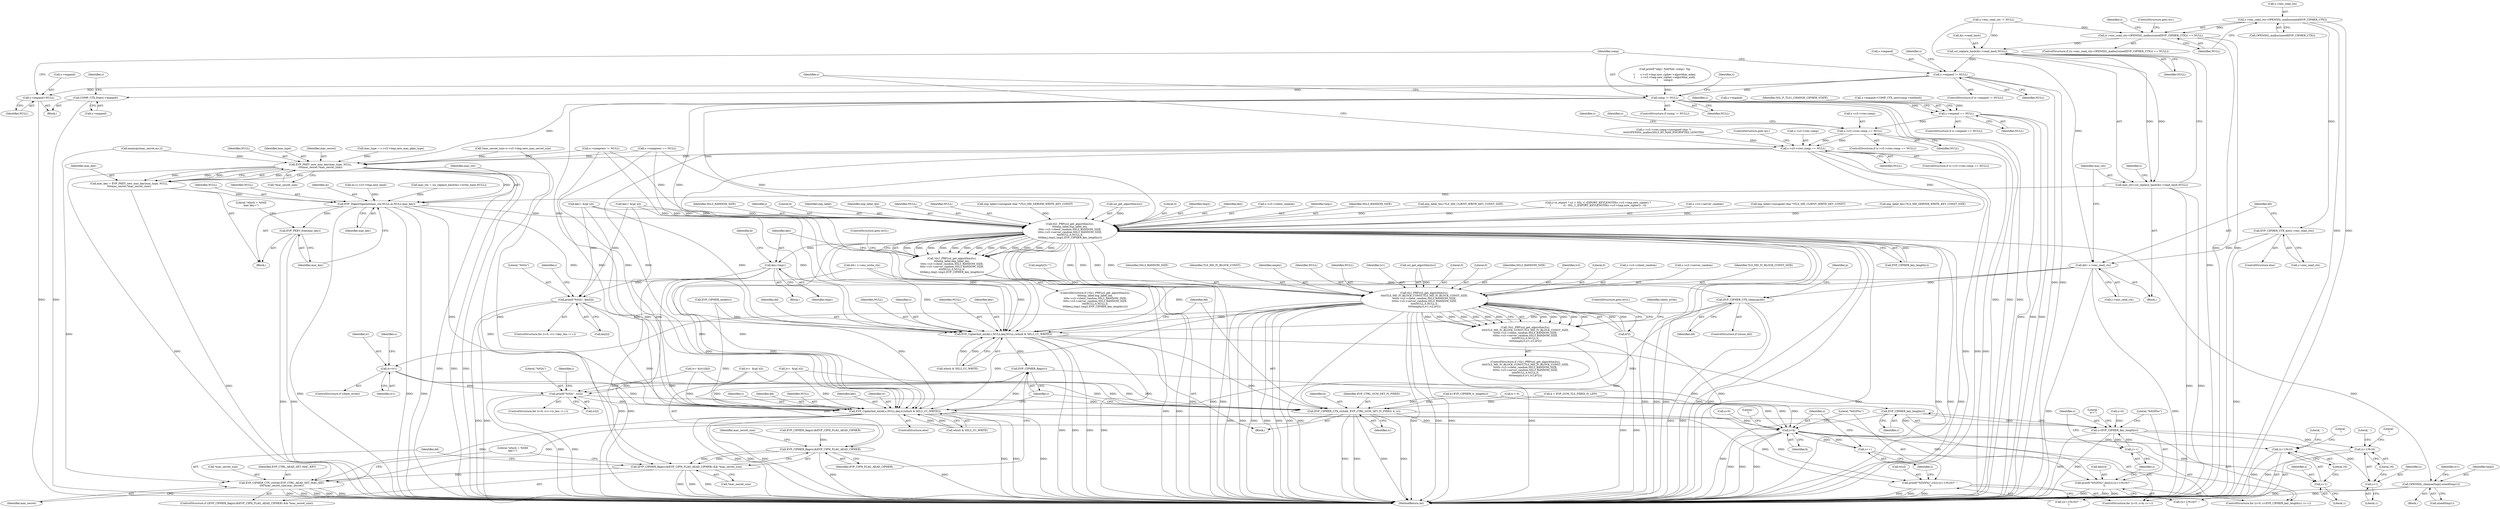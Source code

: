 digraph "0_openssl_34628967f1e65dc8f34e000f0f5518e21afbfc7b_0@API" {
"1000312" [label="(Call,s->enc_read_ctx=OPENSSL_malloc(sizeof(EVP_CIPHER_CTX)))"];
"1000311" [label="(Call,(s->enc_read_ctx=OPENSSL_malloc(sizeof(EVP_CIPHER_CTX))) == NULL)"];
"1000333" [label="(Call,ssl_replace_hash(&s->read_hash,NULL))"];
"1000331" [label="(Call,mac_ctx=ssl_replace_hash(&s->read_hash,NULL))"];
"1000773" [label="(Call,EVP_DigestSignInit(mac_ctx,NULL,m,NULL,mac_key))"];
"1000779" [label="(Call,EVP_PKEY_free(mac_key))"];
"1000813" [label="(Call,tls1_PRF(ssl_get_algorithm2(s),\n\t\t\t\texp_label,exp_label_len,\n\t\t\t\ts->s3->client_random,SSL3_RANDOM_SIZE,\n\t\t\t\ts->s3->server_random,SSL3_RANDOM_SIZE,\n\t\t\t\tNULL,0,NULL,0,\n\t\t\t\tkey,j,tmp1,tmp2,EVP_CIPHER_key_length(c)))"];
"1000812" [label="(Call,!tls1_PRF(ssl_get_algorithm2(s),\n\t\t\t\texp_label,exp_label_len,\n\t\t\t\ts->s3->client_random,SSL3_RANDOM_SIZE,\n\t\t\t\ts->s3->server_random,SSL3_RANDOM_SIZE,\n\t\t\t\tNULL,0,NULL,0,\n\t\t\t\tkey,j,tmp1,tmp2,EVP_CIPHER_key_length(c)))"];
"1000841" [label="(Call,key=tmp1)"];
"1000916" [label="(Call,printf(\"%02x\", key[i]))"];
"1000949" [label="(Call,EVP_CipherInit_ex(dd,c,NULL,key,NULL,(which & SSL3_CC_WRITE)))"];
"1000958" [label="(Call,EVP_CIPHER_CTX_ctrl(dd, EVP_CTRL_GCM_SET_IV_FIXED, k, iv))"];
"1000981" [label="(Call,EVP_CIPHER_CTX_ctrl(dd,EVP_CTRL_AEAD_SET_MAC_KEY,\n\t\t\t\t*mac_secret_size,mac_secret))"];
"1001023" [label="(Call,z<k)"];
"1001026" [label="(Call,z++)"];
"1001034" [label="(Call,(z+1)%16)"];
"1001035" [label="(Call,z+1)"];
"1001028" [label="(Call,printf(\"%02X%c\",iv[z],((z+1)%16)?' ':'\n'))"];
"1000976" [label="(Call,EVP_CIPHER_flags(c))"];
"1000975" [label="(Call,EVP_CIPHER_flags(c)&EVP_CIPH_FLAG_AEAD_CIPHER)"];
"1000974" [label="(Call,(EVP_CIPHER_flags(c)&EVP_CIPH_FLAG_AEAD_CIPHER) && *mac_secret_size)"];
"1000998" [label="(Call,EVP_CIPHER_key_length(c))"];
"1000996" [label="(Call,z<EVP_CIPHER_key_length(c))"];
"1001000" [label="(Call,z++)"];
"1001008" [label="(Call,(z+1)%16)"];
"1001009" [label="(Call,z+1)"];
"1001002" [label="(Call,printf(\"%02X%c\",key[z],((z+1)%16)?' ':'\n'))"];
"1000964" [label="(Call,EVP_CipherInit_ex(dd,c,NULL,key,iv,(which & SSL3_CC_WRITE)))"];
"1000851" [label="(Call,tls1_PRF(ssl_get_algorithm2(s),\n\t\t\t\t\tTLS_MD_IV_BLOCK_CONST,TLS_MD_IV_BLOCK_CONST_SIZE,\n\t\t\t\t\ts->s3->client_random,SSL3_RANDOM_SIZE,\n\t\t\t\t\ts->s3->server_random,SSL3_RANDOM_SIZE,\n\t\t\t\t\tNULL,0,NULL,0,\n\t\t\t\t\tempty,0,iv1,iv2,k*2))"];
"1000850" [label="(Call,!tls1_PRF(ssl_get_algorithm2(s),\n\t\t\t\t\tTLS_MD_IV_BLOCK_CONST,TLS_MD_IV_BLOCK_CONST_SIZE,\n\t\t\t\t\ts->s3->client_random,SSL3_RANDOM_SIZE,\n\t\t\t\t\ts->s3->server_random,SSL3_RANDOM_SIZE,\n\t\t\t\t\tNULL,0,NULL,0,\n\t\t\t\t\tempty,0,iv1,iv2,k*2))"];
"1000882" [label="(Call,iv=iv1)"];
"1000936" [label="(Call,printf(\"%02x\", iv[i]))"];
"1001047" [label="(Call,OPENSSL_cleanse(tmp2,sizeof(tmp1)))"];
"1000340" [label="(Call,s->expand != NULL)"];
"1000346" [label="(Call,COMP_CTX_free(s->expand))"];
"1000350" [label="(Call,s->expand=NULL)"];
"1000356" [label="(Call,comp != NULL)"];
"1000369" [label="(Call,s->expand == NULL)"];
"1000380" [label="(Call,s->s3->rrec.comp == NULL)"];
"1000402" [label="(Call,s->s3->rrec.comp == NULL)"];
"1000767" [label="(Call,EVP_PKEY_new_mac_key(mac_type, NULL,\n\t\t\t\tmac_secret,*mac_secret_size))"];
"1000765" [label="(Call,mac_key = EVP_PKEY_new_mac_key(mac_type, NULL,\n\t\t\t\tmac_secret,*mac_secret_size))"];
"1000322" [label="(Call,EVP_CIPHER_CTX_init(s->enc_read_ctx))"];
"1000326" [label="(Call,dd= s->enc_read_ctx)"];
"1000574" [label="(Call,EVP_CIPHER_CTX_cleanup(dd))"];
"1001008" [label="(Call,(z+1)%16)"];
"1001020" [label="(Call,z=0)"];
"1000830" [label="(Identifier,NULL)"];
"1000841" [label="(Call,key=tmp1)"];
"1000810" [label="(Block,)"];
"1000868" [label="(Identifier,NULL)"];
"1000764" [label="(Block,)"];
"1001049" [label="(Call,sizeof(tmp1))"];
"1000498" [label="(Call,dd= s->enc_write_ctx)"];
"1000948" [label="(Block,)"];
"1000952" [label="(Identifier,NULL)"];
"1000874" [label="(Identifier,iv1)"];
"1000895" [label="(Identifier,s)"];
"1000355" [label="(ControlStructure,if (comp != NULL))"];
"1000845" [label="(Call,k > 0)"];
"1000769" [label="(Identifier,NULL)"];
"1000321" [label="(ControlStructure,else)"];
"1000332" [label="(Identifier,mac_ctx)"];
"1000347" [label="(Call,s->expand)"];
"1000322" [label="(Call,EVP_CIPHER_CTX_init(s->enc_read_ctx))"];
"1001034" [label="(Call,(z+1)%16)"];
"1001033" [label="(Call,((z+1)%16)?' ':'\n')"];
"1000728" [label="(Call,exp_label=(unsigned char *)TLS_MD_SERVER_WRITE_KEY_CONST)"];
"1000659" [label="(Call,key= &(p[ n]))"];
"1000851" [label="(Call,tls1_PRF(ssl_get_algorithm2(s),\n\t\t\t\t\tTLS_MD_IV_BLOCK_CONST,TLS_MD_IV_BLOCK_CONST_SIZE,\n\t\t\t\t\ts->s3->client_random,SSL3_RANDOM_SIZE,\n\t\t\t\t\ts->s3->server_random,SSL3_RANDOM_SIZE,\n\t\t\t\t\tNULL,0,NULL,0,\n\t\t\t\t\tempty,0,iv1,iv2,k*2))"];
"1001013" [label="(Literal,' ')"];
"1001004" [label="(Call,key[z])"];
"1001037" [label="(Literal,1)"];
"1001040" [label="(Literal,'\n')"];
"1000344" [label="(Identifier,NULL)"];
"1000348" [label="(Identifier,s)"];
"1000833" [label="(Literal,0)"];
"1000980" [label="(Identifier,mac_secret_size)"];
"1000331" [label="(Call,mac_ctx=ssl_replace_hash(&s->read_hash,NULL))"];
"1000966" [label="(Identifier,c)"];
"1000964" [label="(Call,EVP_CipherInit_ex(dd,c,NULL,key,iv,(which & SSL3_CC_WRITE)))"];
"1000963" [label="(ControlStructure,else)"];
"1000814" [label="(Call,ssl_get_algorithm2(s))"];
"1000767" [label="(Call,EVP_PKEY_new_mac_key(mac_type, NULL,\n\t\t\t\tmac_secret,*mac_secret_size))"];
"1000873" [label="(Literal,0)"];
"1000849" [label="(ControlStructure,if (!tls1_PRF(ssl_get_algorithm2(s),\n\t\t\t\t\tTLS_MD_IV_BLOCK_CONST,TLS_MD_IV_BLOCK_CONST_SIZE,\n\t\t\t\t\ts->s3->client_random,SSL3_RANDOM_SIZE,\n\t\t\t\t\ts->s3->server_random,SSL3_RANDOM_SIZE,\n\t\t\t\t\tNULL,0,NULL,0,\n\t\t\t\t\tempty,0,iv1,iv2,k*2)))"];
"1000905" [label="(ControlStructure,for (i=0; i<c->key_len; i++))"];
"1001000" [label="(Call,z++)"];
"1000869" [label="(Literal,0)"];
"1000951" [label="(Identifier,c)"];
"1000771" [label="(Call,*mac_secret_size)"];
"1000958" [label="(Call,EVP_CIPHER_CTX_ctrl(dd, EVP_CTRL_GCM_SET_IV_FIXED, k, iv))"];
"1000768" [label="(Identifier,mac_type)"];
"1000867" [label="(Identifier,SSL3_RANDOM_SIZE)"];
"1000886" [label="(Call,iv= &(iv1[k]))"];
"1000410" [label="(Identifier,NULL)"];
"1000370" [label="(Call,s->expand)"];
"1000973" [label="(ControlStructure,if ((EVP_CIPHER_flags(c)&EVP_CIPH_FLAG_AEAD_CIPHER) && *mac_secret_size))"];
"1000777" [label="(Identifier,NULL)"];
"1000875" [label="(Identifier,iv2)"];
"1000883" [label="(Identifier,iv)"];
"1000760" [label="(Call,EVP_CIPHER_flags(c)&EVP_CIPH_FLAG_AEAD_CIPHER)"];
"1000356" [label="(Call,comp != NULL)"];
"1000333" [label="(Call,ssl_replace_hash(&s->read_hash,NULL))"];
"1000319" [label="(Identifier,NULL)"];
"1000936" [label="(Call,printf(\"%02x\", iv[i]))"];
"1000316" [label="(Call,OPENSSL_malloc(sizeof(EVP_CIPHER_CTX)))"];
"1000311" [label="(Call,(s->enc_read_ctx=OPENSSL_malloc(sizeof(EVP_CIPHER_CTX))) == NULL)"];
"1000381" [label="(Call,s->s3->rrec.comp)"];
"1000882" [label="(Call,iv=iv1)"];
"1000997" [label="(Identifier,z)"];
"1000837" [label="(Identifier,tmp2)"];
"1000328" [label="(Call,s->enc_read_ctx)"];
"1000915" [label="(Identifier,i)"];
"1000323" [label="(Call,s->enc_read_ctx)"];
"1001023" [label="(Call,z<k)"];
"1000310" [label="(ControlStructure,if ((s->enc_read_ctx=OPENSSL_malloc(sizeof(EVP_CIPHER_CTX))) == NULL))"];
"1000871" [label="(Literal,0)"];
"1000195" [label="(Call,printf(\"\talg= %ld/%ld, comp= %p\n\",\n\t       s->s3->tmp.new_cipher->algorithm_mkey,\n\t       s->s3->tmp.new_cipher->algorithm_auth,\n\t       comp))"];
"1000773" [label="(Call,EVP_DigestSignInit(mac_ctx,NULL,m,NULL,mac_key))"];
"1000403" [label="(Call,s->s3->rrec.comp)"];
"1001011" [label="(Literal,1)"];
"1000393" [label="(Identifier,s)"];
"1000834" [label="(Identifier,key)"];
"1001026" [label="(Call,z++)"];
"1001019" [label="(ControlStructure,for (z=0; z<k; z++))"];
"1000846" [label="(Identifier,k)"];
"1000635" [label="(Call,k=EVP_CIPHER_iv_length(c))"];
"1000959" [label="(Identifier,dd)"];
"1000962" [label="(Identifier,iv)"];
"1000925" [label="(ControlStructure,for (i=0; i<c->iv_len; i++))"];
"1000992" [label="(ControlStructure,for (z=0; z<EVP_CIPHER_key_length(c); z++))"];
"1001016" [label="(Literal,\"\niv=\")"];
"1000313" [label="(Call,s->enc_read_ctx)"];
"1001002" [label="(Call,printf(\"%02X%c\",key[z],((z+1)%16)?' ':'\n'))"];
"1000766" [label="(Identifier,mac_key)"];
"1000352" [label="(Identifier,s)"];
"1000918" [label="(Call,key[i])"];
"1000917" [label="(Literal,\"%02x\")"];
"1000986" [label="(Identifier,mac_secret)"];
"1000334" [label="(Call,&s->read_hash)"];
"1000358" [label="(Identifier,NULL)"];
"1000981" [label="(Call,EVP_CIPHER_CTX_ctrl(dd,EVP_CTRL_AEAD_SET_MAC_KEY,\n\t\t\t\t*mac_secret_size,mac_secret))"];
"1000982" [label="(Identifier,dd)"];
"1000818" [label="(Call,s->s3->client_random)"];
"1000406" [label="(Identifier,s)"];
"1000770" [label="(Identifier,mac_secret)"];
"1001048" [label="(Identifier,tmp2)"];
"1001001" [label="(Identifier,z)"];
"1000774" [label="(Identifier,mac_ctx)"];
"1000813" [label="(Call,tls1_PRF(ssl_get_algorithm2(s),\n\t\t\t\texp_label,exp_label_len,\n\t\t\t\ts->s3->client_random,SSL3_RANDOM_SIZE,\n\t\t\t\ts->s3->server_random,SSL3_RANDOM_SIZE,\n\t\t\t\tNULL,0,NULL,0,\n\t\t\t\tkey,j,tmp1,tmp2,EVP_CIPHER_key_length(c)))"];
"1000836" [label="(Identifier,tmp1)"];
"1000961" [label="(Identifier,k)"];
"1000829" [label="(Identifier,SSL3_RANDOM_SIZE)"];
"1001028" [label="(Call,printf(\"%02X%c\",iv[z],((z+1)%16)?' ':'\n'))"];
"1000998" [label="(Call,EVP_CIPHER_key_length(c))"];
"1001047" [label="(Call,OPENSSL_cleanse(tmp2,sizeof(tmp1)))"];
"1000970" [label="(Call,which & SSL3_CC_WRITE)"];
"1001014" [label="(Literal,'\n')"];
"1000708" [label="(Call,key= &(p[ n]))"];
"1000945" [label="(Call,EVP_CIPHER_mode(c))"];
"1000988" [label="(Literal,\"which = %04X\nkey=\")"];
"1001036" [label="(Identifier,z)"];
"1000779" [label="(Call,EVP_PKEY_free(mac_key))"];
"1000376" [label="(Identifier,SSL_F_TLS1_CHANGE_CIPHER_STATE)"];
"1000984" [label="(Call,*mac_secret_size)"];
"1000301" [label="(Call,s->enc_read_ctx != NULL)"];
"1000978" [label="(Identifier,EVP_CIPH_FLAG_AEAD_CIPHER)"];
"1000389" [label="(Call,s->s3->rrec.comp=(unsigned char *)\n\t\t\t\t\tOPENSSL_malloc(SSL3_RT_MAX_ENCRYPTED_LENGTH))"];
"1000345" [label="(Block,)"];
"1000879" [label="(ControlStructure,goto err2;)"];
"1000843" [label="(Identifier,tmp1)"];
"1001029" [label="(Literal,\"%02X%c\")"];
"1000782" [label="(Literal,\"which = %04X\nmac key=\")"];
"1001007" [label="(Call,((z+1)%16)?' ':'\n')"];
"1000686" [label="(Call,exp_label_len=TLS_MD_CLIENT_WRITE_KEY_CONST_SIZE)"];
"1000880" [label="(ControlStructure,if (client_write))"];
"1000954" [label="(Identifier,NULL)"];
"1000380" [label="(Call,s->s3->rrec.comp == NULL)"];
"1000601" [label="(Call,j=is_export ? (cl < SSL_C_EXPORT_KEYLENGTH(s->s3->tmp.new_cipher) ?\n\t               cl : SSL_C_EXPORT_KEYLENGTH(s->s3->tmp.new_cipher)) : cl)"];
"1000174" [label="(Call,mac_type = s->s3->tmp.new_mac_pkey_type)"];
"1000575" [label="(Identifier,dd)"];
"1001024" [label="(Identifier,z)"];
"1000881" [label="(Identifier,client_write)"];
"1000884" [label="(Identifier,iv1)"];
"1000587" [label="(Call,*mac_secret_size=s->s3->tmp.new_mac_secret_size)"];
"1000324" [label="(Identifier,s)"];
"1001003" [label="(Literal,\"%02X%c\")"];
"1000775" [label="(Identifier,NULL)"];
"1000842" [label="(Identifier,key)"];
"1001012" [label="(Literal,16)"];
"1000955" [label="(Call,which & SSL3_CC_WRITE)"];
"1000965" [label="(Identifier,dd)"];
"1000856" [label="(Call,s->s3->client_random)"];
"1000862" [label="(Call,s->s3->server_random)"];
"1000967" [label="(Identifier,NULL)"];
"1000776" [label="(Identifier,m)"];
"1000362" [label="(Identifier,s)"];
"1000512" [label="(Call,s->compress != NULL)"];
"1000824" [label="(Call,s->s3->server_random)"];
"1000379" [label="(ControlStructure,if (s->s3->rrec.comp == NULL))"];
"1001010" [label="(Identifier,z)"];
"1001052" [label="(Identifier,iv1)"];
"1000411" [label="(ControlStructure,goto err;)"];
"1001038" [label="(Literal,16)"];
"1000326" [label="(Call,dd= s->enc_read_ctx)"];
"1000975" [label="(Call,EVP_CIPHER_flags(c)&EVP_CIPH_FLAG_AEAD_CIPHER)"];
"1000719" [label="(Call,iv=  &(p[ n]))"];
"1000339" [label="(ControlStructure,if (s->expand != NULL))"];
"1000368" [label="(ControlStructure,if (s->expand == NULL))"];
"1000631" [label="(Call,k = EVP_GCM_TLS_FIXED_IV_LEN)"];
"1000778" [label="(Identifier,mac_key)"];
"1000968" [label="(Identifier,key)"];
"1000351" [label="(Call,s->expand)"];
"1000876" [label="(Call,k*2)"];
"1000360" [label="(Call,s->expand=COMP_CTX_new(comp->method))"];
"1000341" [label="(Call,s->expand)"];
"1000350" [label="(Call,s->expand=NULL)"];
"1000681" [label="(Call,exp_label=(unsigned char *)TLS_MD_CLIENT_WRITE_KEY_CONST)"];
"1000733" [label="(Call,exp_label_len=TLS_MD_SERVER_WRITE_KEY_CONST_SIZE)"];
"1000384" [label="(Identifier,s)"];
"1000993" [label="(Call,z=0)"];
"1001042" [label="(Literal,\"\n\")"];
"1000572" [label="(ControlStructure,if (reuse_dd))"];
"1000999" [label="(Identifier,c)"];
"1001068" [label="(MethodReturn,int)"];
"1000165" [label="(Call,m=s->s3->tmp.new_hash)"];
"1000976" [label="(Call,EVP_CIPHER_flags(c))"];
"1001035" [label="(Call,z+1)"];
"1000979" [label="(Call,*mac_secret_size)"];
"1000855" [label="(Identifier,TLS_MD_IV_BLOCK_CONST_SIZE)"];
"1000346" [label="(Call,COMP_CTX_free(s->expand))"];
"1000276" [label="(Block,)"];
"1000953" [label="(Identifier,key)"];
"1000357" [label="(Identifier,comp)"];
"1000823" [label="(Identifier,SSL3_RANDOM_SIZE)"];
"1001027" [label="(Identifier,z)"];
"1000850" [label="(Call,!tls1_PRF(ssl_get_algorithm2(s),\n\t\t\t\t\tTLS_MD_IV_BLOCK_CONST,TLS_MD_IV_BLOCK_CONST_SIZE,\n\t\t\t\t\ts->s3->client_random,SSL3_RANDOM_SIZE,\n\t\t\t\t\ts->s3->server_random,SSL3_RANDOM_SIZE,\n\t\t\t\t\tNULL,0,NULL,0,\n\t\t\t\t\tempty,0,iv1,iv2,k*2))"];
"1000401" [label="(ControlStructure,if (s->s3->rrec.comp == NULL))"];
"1000373" [label="(Identifier,NULL)"];
"1001039" [label="(Literal,' ')"];
"1000949" [label="(Call,EVP_CipherInit_ex(dd,c,NULL,key,NULL,(which & SSL3_CC_WRITE)))"];
"1000937" [label="(Literal,\"%02x\")"];
"1000835" [label="(Identifier,j)"];
"1000113" [label="(Call,empty[]=\"\")"];
"1000831" [label="(Literal,0)"];
"1001025" [label="(Identifier,k)"];
"1000852" [label="(Call,ssl_get_algorithm2(s))"];
"1000861" [label="(Identifier,SSL3_RANDOM_SIZE)"];
"1000415" [label="(Identifier,s)"];
"1000388" [label="(Identifier,NULL)"];
"1000854" [label="(Identifier,TLS_MD_IV_BLOCK_CONST)"];
"1000111" [label="(Block,)"];
"1000938" [label="(Call,iv[i])"];
"1000327" [label="(Identifier,dd)"];
"1000960" [label="(Identifier,EVP_CTRL_GCM_SET_IV_FIXED)"];
"1000996" [label="(Call,z<EVP_CIPHER_key_length(c))"];
"1000838" [label="(Call,EVP_CIPHER_key_length(c))"];
"1000527" [label="(Call,s->compress == NULL)"];
"1000754" [label="(Call,memcpy(mac_secret,ms,i))"];
"1000765" [label="(Call,mac_key = EVP_PKEY_new_mac_key(mac_type, NULL,\n\t\t\t\tmac_secret,*mac_secret_size))"];
"1000983" [label="(Identifier,EVP_CTRL_AEAD_SET_MAC_KEY)"];
"1001009" [label="(Call,z+1)"];
"1000969" [label="(Identifier,iv)"];
"1000354" [label="(Identifier,NULL)"];
"1000780" [label="(Identifier,mac_key)"];
"1000338" [label="(Identifier,NULL)"];
"1000811" [label="(ControlStructure,if (!tls1_PRF(ssl_get_algorithm2(s),\n\t\t\t\texp_label,exp_label_len,\n\t\t\t\ts->s3->client_random,SSL3_RANDOM_SIZE,\n\t\t\t\ts->s3->server_random,SSL3_RANDOM_SIZE,\n\t\t\t\tNULL,0,NULL,0,\n\t\t\t\tkey,j,tmp1,tmp2,EVP_CIPHER_key_length(c))))"];
"1000342" [label="(Identifier,s)"];
"1000916" [label="(Call,printf(\"%02x\", key[i]))"];
"1001030" [label="(Call,iv[z])"];
"1000369" [label="(Call,s->expand == NULL)"];
"1000816" [label="(Identifier,exp_label)"];
"1000503" [label="(Call,mac_ctx = ssl_replace_hash(&s->write_hash,NULL))"];
"1000977" [label="(Identifier,c)"];
"1000670" [label="(Call,iv=  &(p[ n]))"];
"1000817" [label="(Identifier,exp_label_len)"];
"1000840" [label="(ControlStructure,goto err2;)"];
"1000312" [label="(Call,s->enc_read_ctx=OPENSSL_malloc(sizeof(EVP_CIPHER_CTX)))"];
"1000340" [label="(Call,s->expand != NULL)"];
"1000402" [label="(Call,s->s3->rrec.comp == NULL)"];
"1000574" [label="(Call,EVP_CIPHER_CTX_cleanup(dd))"];
"1000872" [label="(Identifier,empty)"];
"1000950" [label="(Identifier,dd)"];
"1000935" [label="(Identifier,i)"];
"1000812" [label="(Call,!tls1_PRF(ssl_get_algorithm2(s),\n\t\t\t\texp_label,exp_label_len,\n\t\t\t\ts->s3->client_random,SSL3_RANDOM_SIZE,\n\t\t\t\ts->s3->server_random,SSL3_RANDOM_SIZE,\n\t\t\t\tNULL,0,NULL,0,\n\t\t\t\tkey,j,tmp1,tmp2,EVP_CIPHER_key_length(c)))"];
"1000320" [label="(ControlStructure,goto err;)"];
"1000870" [label="(Identifier,NULL)"];
"1000577" [label="(Identifier,p)"];
"1000974" [label="(Call,(EVP_CIPHER_flags(c)&EVP_CIPH_FLAG_AEAD_CIPHER) && *mac_secret_size)"];
"1000832" [label="(Identifier,NULL)"];
"1000312" -> "1000311"  [label="AST: "];
"1000312" -> "1000316"  [label="CFG: "];
"1000313" -> "1000312"  [label="AST: "];
"1000316" -> "1000312"  [label="AST: "];
"1000319" -> "1000312"  [label="CFG: "];
"1000312" -> "1001068"  [label="DDG: "];
"1000312" -> "1001068"  [label="DDG: "];
"1000312" -> "1000311"  [label="DDG: "];
"1000312" -> "1000322"  [label="DDG: "];
"1000311" -> "1000310"  [label="AST: "];
"1000311" -> "1000319"  [label="CFG: "];
"1000319" -> "1000311"  [label="AST: "];
"1000320" -> "1000311"  [label="CFG: "];
"1000324" -> "1000311"  [label="CFG: "];
"1000311" -> "1001068"  [label="DDG: "];
"1000311" -> "1001068"  [label="DDG: "];
"1000301" -> "1000311"  [label="DDG: "];
"1000311" -> "1000333"  [label="DDG: "];
"1000333" -> "1000331"  [label="AST: "];
"1000333" -> "1000338"  [label="CFG: "];
"1000334" -> "1000333"  [label="AST: "];
"1000338" -> "1000333"  [label="AST: "];
"1000331" -> "1000333"  [label="CFG: "];
"1000333" -> "1001068"  [label="DDG: "];
"1000333" -> "1000331"  [label="DDG: "];
"1000333" -> "1000331"  [label="DDG: "];
"1000301" -> "1000333"  [label="DDG: "];
"1000333" -> "1000340"  [label="DDG: "];
"1000331" -> "1000276"  [label="AST: "];
"1000332" -> "1000331"  [label="AST: "];
"1000342" -> "1000331"  [label="CFG: "];
"1000331" -> "1001068"  [label="DDG: "];
"1000331" -> "1001068"  [label="DDG: "];
"1000331" -> "1000773"  [label="DDG: "];
"1000773" -> "1000764"  [label="AST: "];
"1000773" -> "1000778"  [label="CFG: "];
"1000774" -> "1000773"  [label="AST: "];
"1000775" -> "1000773"  [label="AST: "];
"1000776" -> "1000773"  [label="AST: "];
"1000777" -> "1000773"  [label="AST: "];
"1000778" -> "1000773"  [label="AST: "];
"1000780" -> "1000773"  [label="CFG: "];
"1000773" -> "1001068"  [label="DDG: "];
"1000773" -> "1001068"  [label="DDG: "];
"1000773" -> "1001068"  [label="DDG: "];
"1000503" -> "1000773"  [label="DDG: "];
"1000767" -> "1000773"  [label="DDG: "];
"1000165" -> "1000773"  [label="DDG: "];
"1000765" -> "1000773"  [label="DDG: "];
"1000773" -> "1000779"  [label="DDG: "];
"1000773" -> "1000813"  [label="DDG: "];
"1000773" -> "1000949"  [label="DDG: "];
"1000773" -> "1000964"  [label="DDG: "];
"1000779" -> "1000764"  [label="AST: "];
"1000779" -> "1000780"  [label="CFG: "];
"1000780" -> "1000779"  [label="AST: "];
"1000782" -> "1000779"  [label="CFG: "];
"1000779" -> "1001068"  [label="DDG: "];
"1000779" -> "1001068"  [label="DDG: "];
"1000813" -> "1000812"  [label="AST: "];
"1000813" -> "1000838"  [label="CFG: "];
"1000814" -> "1000813"  [label="AST: "];
"1000816" -> "1000813"  [label="AST: "];
"1000817" -> "1000813"  [label="AST: "];
"1000818" -> "1000813"  [label="AST: "];
"1000823" -> "1000813"  [label="AST: "];
"1000824" -> "1000813"  [label="AST: "];
"1000829" -> "1000813"  [label="AST: "];
"1000830" -> "1000813"  [label="AST: "];
"1000831" -> "1000813"  [label="AST: "];
"1000832" -> "1000813"  [label="AST: "];
"1000833" -> "1000813"  [label="AST: "];
"1000834" -> "1000813"  [label="AST: "];
"1000835" -> "1000813"  [label="AST: "];
"1000836" -> "1000813"  [label="AST: "];
"1000837" -> "1000813"  [label="AST: "];
"1000838" -> "1000813"  [label="AST: "];
"1000812" -> "1000813"  [label="CFG: "];
"1000813" -> "1001068"  [label="DDG: "];
"1000813" -> "1001068"  [label="DDG: "];
"1000813" -> "1001068"  [label="DDG: "];
"1000813" -> "1001068"  [label="DDG: "];
"1000813" -> "1001068"  [label="DDG: "];
"1000813" -> "1001068"  [label="DDG: "];
"1000813" -> "1001068"  [label="DDG: "];
"1000813" -> "1001068"  [label="DDG: "];
"1000813" -> "1001068"  [label="DDG: "];
"1000813" -> "1001068"  [label="DDG: "];
"1000813" -> "1001068"  [label="DDG: "];
"1000813" -> "1001068"  [label="DDG: "];
"1000813" -> "1000812"  [label="DDG: "];
"1000813" -> "1000812"  [label="DDG: "];
"1000813" -> "1000812"  [label="DDG: "];
"1000813" -> "1000812"  [label="DDG: "];
"1000813" -> "1000812"  [label="DDG: "];
"1000813" -> "1000812"  [label="DDG: "];
"1000813" -> "1000812"  [label="DDG: "];
"1000813" -> "1000812"  [label="DDG: "];
"1000813" -> "1000812"  [label="DDG: "];
"1000813" -> "1000812"  [label="DDG: "];
"1000813" -> "1000812"  [label="DDG: "];
"1000813" -> "1000812"  [label="DDG: "];
"1000813" -> "1000812"  [label="DDG: "];
"1000814" -> "1000813"  [label="DDG: "];
"1000681" -> "1000813"  [label="DDG: "];
"1000728" -> "1000813"  [label="DDG: "];
"1000733" -> "1000813"  [label="DDG: "];
"1000686" -> "1000813"  [label="DDG: "];
"1000527" -> "1000813"  [label="DDG: "];
"1000512" -> "1000813"  [label="DDG: "];
"1000356" -> "1000813"  [label="DDG: "];
"1000402" -> "1000813"  [label="DDG: "];
"1000708" -> "1000813"  [label="DDG: "];
"1000659" -> "1000813"  [label="DDG: "];
"1000601" -> "1000813"  [label="DDG: "];
"1000838" -> "1000813"  [label="DDG: "];
"1000813" -> "1000841"  [label="DDG: "];
"1000813" -> "1000851"  [label="DDG: "];
"1000813" -> "1000851"  [label="DDG: "];
"1000813" -> "1000851"  [label="DDG: "];
"1000813" -> "1000851"  [label="DDG: "];
"1000813" -> "1000949"  [label="DDG: "];
"1000813" -> "1000964"  [label="DDG: "];
"1000813" -> "1001047"  [label="DDG: "];
"1000812" -> "1000811"  [label="AST: "];
"1000840" -> "1000812"  [label="CFG: "];
"1000842" -> "1000812"  [label="CFG: "];
"1000812" -> "1001068"  [label="DDG: "];
"1000812" -> "1001068"  [label="DDG: "];
"1000841" -> "1000810"  [label="AST: "];
"1000841" -> "1000843"  [label="CFG: "];
"1000842" -> "1000841"  [label="AST: "];
"1000843" -> "1000841"  [label="AST: "];
"1000846" -> "1000841"  [label="CFG: "];
"1000841" -> "1001068"  [label="DDG: "];
"1000841" -> "1001068"  [label="DDG: "];
"1000841" -> "1000916"  [label="DDG: "];
"1000841" -> "1000949"  [label="DDG: "];
"1000841" -> "1000964"  [label="DDG: "];
"1000916" -> "1000905"  [label="AST: "];
"1000916" -> "1000918"  [label="CFG: "];
"1000917" -> "1000916"  [label="AST: "];
"1000918" -> "1000916"  [label="AST: "];
"1000915" -> "1000916"  [label="CFG: "];
"1000916" -> "1001068"  [label="DDG: "];
"1000916" -> "1001068"  [label="DDG: "];
"1000708" -> "1000916"  [label="DDG: "];
"1000659" -> "1000916"  [label="DDG: "];
"1000916" -> "1000949"  [label="DDG: "];
"1000916" -> "1000964"  [label="DDG: "];
"1000949" -> "1000948"  [label="AST: "];
"1000949" -> "1000955"  [label="CFG: "];
"1000950" -> "1000949"  [label="AST: "];
"1000951" -> "1000949"  [label="AST: "];
"1000952" -> "1000949"  [label="AST: "];
"1000953" -> "1000949"  [label="AST: "];
"1000954" -> "1000949"  [label="AST: "];
"1000955" -> "1000949"  [label="AST: "];
"1000959" -> "1000949"  [label="CFG: "];
"1000949" -> "1001068"  [label="DDG: "];
"1000949" -> "1001068"  [label="DDG: "];
"1000949" -> "1001068"  [label="DDG: "];
"1000949" -> "1001068"  [label="DDG: "];
"1000574" -> "1000949"  [label="DDG: "];
"1000498" -> "1000949"  [label="DDG: "];
"1000326" -> "1000949"  [label="DDG: "];
"1000945" -> "1000949"  [label="DDG: "];
"1000851" -> "1000949"  [label="DDG: "];
"1000527" -> "1000949"  [label="DDG: "];
"1000512" -> "1000949"  [label="DDG: "];
"1000402" -> "1000949"  [label="DDG: "];
"1000356" -> "1000949"  [label="DDG: "];
"1000708" -> "1000949"  [label="DDG: "];
"1000659" -> "1000949"  [label="DDG: "];
"1000955" -> "1000949"  [label="DDG: "];
"1000955" -> "1000949"  [label="DDG: "];
"1000949" -> "1000958"  [label="DDG: "];
"1000949" -> "1000976"  [label="DDG: "];
"1000949" -> "1001002"  [label="DDG: "];
"1000958" -> "1000948"  [label="AST: "];
"1000958" -> "1000962"  [label="CFG: "];
"1000959" -> "1000958"  [label="AST: "];
"1000960" -> "1000958"  [label="AST: "];
"1000961" -> "1000958"  [label="AST: "];
"1000962" -> "1000958"  [label="AST: "];
"1000977" -> "1000958"  [label="CFG: "];
"1000958" -> "1001068"  [label="DDG: "];
"1000958" -> "1001068"  [label="DDG: "];
"1000958" -> "1001068"  [label="DDG: "];
"1000958" -> "1001068"  [label="DDG: "];
"1000845" -> "1000958"  [label="DDG: "];
"1000876" -> "1000958"  [label="DDG: "];
"1000631" -> "1000958"  [label="DDG: "];
"1000635" -> "1000958"  [label="DDG: "];
"1000882" -> "1000958"  [label="DDG: "];
"1000936" -> "1000958"  [label="DDG: "];
"1000886" -> "1000958"  [label="DDG: "];
"1000670" -> "1000958"  [label="DDG: "];
"1000719" -> "1000958"  [label="DDG: "];
"1000958" -> "1000981"  [label="DDG: "];
"1000958" -> "1001023"  [label="DDG: "];
"1000958" -> "1001028"  [label="DDG: "];
"1000981" -> "1000973"  [label="AST: "];
"1000981" -> "1000986"  [label="CFG: "];
"1000982" -> "1000981"  [label="AST: "];
"1000983" -> "1000981"  [label="AST: "];
"1000984" -> "1000981"  [label="AST: "];
"1000986" -> "1000981"  [label="AST: "];
"1000988" -> "1000981"  [label="CFG: "];
"1000981" -> "1001068"  [label="DDG: "];
"1000981" -> "1001068"  [label="DDG: "];
"1000981" -> "1001068"  [label="DDG: "];
"1000981" -> "1001068"  [label="DDG: "];
"1000981" -> "1001068"  [label="DDG: "];
"1000964" -> "1000981"  [label="DDG: "];
"1000974" -> "1000981"  [label="DDG: "];
"1000754" -> "1000981"  [label="DDG: "];
"1000767" -> "1000981"  [label="DDG: "];
"1001023" -> "1001019"  [label="AST: "];
"1001023" -> "1001025"  [label="CFG: "];
"1001024" -> "1001023"  [label="AST: "];
"1001025" -> "1001023"  [label="AST: "];
"1001029" -> "1001023"  [label="CFG: "];
"1001042" -> "1001023"  [label="CFG: "];
"1001023" -> "1001068"  [label="DDG: "];
"1001023" -> "1001068"  [label="DDG: "];
"1001023" -> "1001068"  [label="DDG: "];
"1001026" -> "1001023"  [label="DDG: "];
"1001020" -> "1001023"  [label="DDG: "];
"1000845" -> "1001023"  [label="DDG: "];
"1000876" -> "1001023"  [label="DDG: "];
"1000631" -> "1001023"  [label="DDG: "];
"1000635" -> "1001023"  [label="DDG: "];
"1001023" -> "1001026"  [label="DDG: "];
"1001023" -> "1001034"  [label="DDG: "];
"1001023" -> "1001035"  [label="DDG: "];
"1001026" -> "1001019"  [label="AST: "];
"1001026" -> "1001027"  [label="CFG: "];
"1001027" -> "1001026"  [label="AST: "];
"1001024" -> "1001026"  [label="CFG: "];
"1001034" -> "1001033"  [label="AST: "];
"1001034" -> "1001038"  [label="CFG: "];
"1001035" -> "1001034"  [label="AST: "];
"1001038" -> "1001034"  [label="AST: "];
"1001039" -> "1001034"  [label="CFG: "];
"1001040" -> "1001034"  [label="CFG: "];
"1001034" -> "1001068"  [label="DDG: "];
"1001035" -> "1001037"  [label="CFG: "];
"1001036" -> "1001035"  [label="AST: "];
"1001037" -> "1001035"  [label="AST: "];
"1001038" -> "1001035"  [label="CFG: "];
"1001028" -> "1001019"  [label="AST: "];
"1001028" -> "1001033"  [label="CFG: "];
"1001029" -> "1001028"  [label="AST: "];
"1001030" -> "1001028"  [label="AST: "];
"1001033" -> "1001028"  [label="AST: "];
"1001027" -> "1001028"  [label="CFG: "];
"1001028" -> "1001068"  [label="DDG: "];
"1001028" -> "1001068"  [label="DDG: "];
"1001028" -> "1001068"  [label="DDG: "];
"1000964" -> "1001028"  [label="DDG: "];
"1000976" -> "1000975"  [label="AST: "];
"1000976" -> "1000977"  [label="CFG: "];
"1000977" -> "1000976"  [label="AST: "];
"1000978" -> "1000976"  [label="CFG: "];
"1000976" -> "1000975"  [label="DDG: "];
"1000964" -> "1000976"  [label="DDG: "];
"1000976" -> "1000998"  [label="DDG: "];
"1000975" -> "1000974"  [label="AST: "];
"1000975" -> "1000978"  [label="CFG: "];
"1000978" -> "1000975"  [label="AST: "];
"1000980" -> "1000975"  [label="CFG: "];
"1000974" -> "1000975"  [label="CFG: "];
"1000975" -> "1001068"  [label="DDG: "];
"1000975" -> "1001068"  [label="DDG: "];
"1000975" -> "1000974"  [label="DDG: "];
"1000975" -> "1000974"  [label="DDG: "];
"1000760" -> "1000975"  [label="DDG: "];
"1000974" -> "1000973"  [label="AST: "];
"1000974" -> "1000979"  [label="CFG: "];
"1000979" -> "1000974"  [label="AST: "];
"1000982" -> "1000974"  [label="CFG: "];
"1000988" -> "1000974"  [label="CFG: "];
"1000974" -> "1001068"  [label="DDG: "];
"1000974" -> "1001068"  [label="DDG: "];
"1000974" -> "1001068"  [label="DDG: "];
"1000587" -> "1000974"  [label="DDG: "];
"1000767" -> "1000974"  [label="DDG: "];
"1000998" -> "1000996"  [label="AST: "];
"1000998" -> "1000999"  [label="CFG: "];
"1000999" -> "1000998"  [label="AST: "];
"1000996" -> "1000998"  [label="CFG: "];
"1000998" -> "1001068"  [label="DDG: "];
"1000998" -> "1000996"  [label="DDG: "];
"1000996" -> "1000992"  [label="AST: "];
"1000997" -> "1000996"  [label="AST: "];
"1001003" -> "1000996"  [label="CFG: "];
"1001016" -> "1000996"  [label="CFG: "];
"1000996" -> "1001068"  [label="DDG: "];
"1000996" -> "1001068"  [label="DDG: "];
"1001000" -> "1000996"  [label="DDG: "];
"1000993" -> "1000996"  [label="DDG: "];
"1000996" -> "1001000"  [label="DDG: "];
"1000996" -> "1001008"  [label="DDG: "];
"1000996" -> "1001009"  [label="DDG: "];
"1001000" -> "1000992"  [label="AST: "];
"1001000" -> "1001001"  [label="CFG: "];
"1001001" -> "1001000"  [label="AST: "];
"1000997" -> "1001000"  [label="CFG: "];
"1001008" -> "1001007"  [label="AST: "];
"1001008" -> "1001012"  [label="CFG: "];
"1001009" -> "1001008"  [label="AST: "];
"1001012" -> "1001008"  [label="AST: "];
"1001013" -> "1001008"  [label="CFG: "];
"1001014" -> "1001008"  [label="CFG: "];
"1001008" -> "1001068"  [label="DDG: "];
"1001009" -> "1001011"  [label="CFG: "];
"1001010" -> "1001009"  [label="AST: "];
"1001011" -> "1001009"  [label="AST: "];
"1001012" -> "1001009"  [label="CFG: "];
"1001002" -> "1000992"  [label="AST: "];
"1001002" -> "1001007"  [label="CFG: "];
"1001003" -> "1001002"  [label="AST: "];
"1001004" -> "1001002"  [label="AST: "];
"1001007" -> "1001002"  [label="AST: "];
"1001001" -> "1001002"  [label="CFG: "];
"1001002" -> "1001068"  [label="DDG: "];
"1001002" -> "1001068"  [label="DDG: "];
"1001002" -> "1001068"  [label="DDG: "];
"1000964" -> "1001002"  [label="DDG: "];
"1000964" -> "1000963"  [label="AST: "];
"1000964" -> "1000970"  [label="CFG: "];
"1000965" -> "1000964"  [label="AST: "];
"1000966" -> "1000964"  [label="AST: "];
"1000967" -> "1000964"  [label="AST: "];
"1000968" -> "1000964"  [label="AST: "];
"1000969" -> "1000964"  [label="AST: "];
"1000970" -> "1000964"  [label="AST: "];
"1000977" -> "1000964"  [label="CFG: "];
"1000964" -> "1001068"  [label="DDG: "];
"1000964" -> "1001068"  [label="DDG: "];
"1000964" -> "1001068"  [label="DDG: "];
"1000964" -> "1001068"  [label="DDG: "];
"1000964" -> "1001068"  [label="DDG: "];
"1000964" -> "1001068"  [label="DDG: "];
"1000574" -> "1000964"  [label="DDG: "];
"1000498" -> "1000964"  [label="DDG: "];
"1000326" -> "1000964"  [label="DDG: "];
"1000945" -> "1000964"  [label="DDG: "];
"1000851" -> "1000964"  [label="DDG: "];
"1000527" -> "1000964"  [label="DDG: "];
"1000512" -> "1000964"  [label="DDG: "];
"1000402" -> "1000964"  [label="DDG: "];
"1000356" -> "1000964"  [label="DDG: "];
"1000708" -> "1000964"  [label="DDG: "];
"1000659" -> "1000964"  [label="DDG: "];
"1000882" -> "1000964"  [label="DDG: "];
"1000936" -> "1000964"  [label="DDG: "];
"1000886" -> "1000964"  [label="DDG: "];
"1000670" -> "1000964"  [label="DDG: "];
"1000719" -> "1000964"  [label="DDG: "];
"1000970" -> "1000964"  [label="DDG: "];
"1000970" -> "1000964"  [label="DDG: "];
"1000851" -> "1000850"  [label="AST: "];
"1000851" -> "1000876"  [label="CFG: "];
"1000852" -> "1000851"  [label="AST: "];
"1000854" -> "1000851"  [label="AST: "];
"1000855" -> "1000851"  [label="AST: "];
"1000856" -> "1000851"  [label="AST: "];
"1000861" -> "1000851"  [label="AST: "];
"1000862" -> "1000851"  [label="AST: "];
"1000867" -> "1000851"  [label="AST: "];
"1000868" -> "1000851"  [label="AST: "];
"1000869" -> "1000851"  [label="AST: "];
"1000870" -> "1000851"  [label="AST: "];
"1000871" -> "1000851"  [label="AST: "];
"1000872" -> "1000851"  [label="AST: "];
"1000873" -> "1000851"  [label="AST: "];
"1000874" -> "1000851"  [label="AST: "];
"1000875" -> "1000851"  [label="AST: "];
"1000876" -> "1000851"  [label="AST: "];
"1000850" -> "1000851"  [label="CFG: "];
"1000851" -> "1001068"  [label="DDG: "];
"1000851" -> "1001068"  [label="DDG: "];
"1000851" -> "1001068"  [label="DDG: "];
"1000851" -> "1001068"  [label="DDG: "];
"1000851" -> "1001068"  [label="DDG: "];
"1000851" -> "1001068"  [label="DDG: "];
"1000851" -> "1001068"  [label="DDG: "];
"1000851" -> "1001068"  [label="DDG: "];
"1000851" -> "1001068"  [label="DDG: "];
"1000851" -> "1001068"  [label="DDG: "];
"1000851" -> "1001068"  [label="DDG: "];
"1000851" -> "1000850"  [label="DDG: "];
"1000851" -> "1000850"  [label="DDG: "];
"1000851" -> "1000850"  [label="DDG: "];
"1000851" -> "1000850"  [label="DDG: "];
"1000851" -> "1000850"  [label="DDG: "];
"1000851" -> "1000850"  [label="DDG: "];
"1000851" -> "1000850"  [label="DDG: "];
"1000851" -> "1000850"  [label="DDG: "];
"1000851" -> "1000850"  [label="DDG: "];
"1000851" -> "1000850"  [label="DDG: "];
"1000851" -> "1000850"  [label="DDG: "];
"1000851" -> "1000850"  [label="DDG: "];
"1000852" -> "1000851"  [label="DDG: "];
"1000113" -> "1000851"  [label="DDG: "];
"1000876" -> "1000851"  [label="DDG: "];
"1000876" -> "1000851"  [label="DDG: "];
"1000851" -> "1000882"  [label="DDG: "];
"1000850" -> "1000849"  [label="AST: "];
"1000879" -> "1000850"  [label="CFG: "];
"1000881" -> "1000850"  [label="CFG: "];
"1000850" -> "1001068"  [label="DDG: "];
"1000850" -> "1001068"  [label="DDG: "];
"1000882" -> "1000880"  [label="AST: "];
"1000882" -> "1000884"  [label="CFG: "];
"1000883" -> "1000882"  [label="AST: "];
"1000884" -> "1000882"  [label="AST: "];
"1000895" -> "1000882"  [label="CFG: "];
"1000882" -> "1000936"  [label="DDG: "];
"1000936" -> "1000925"  [label="AST: "];
"1000936" -> "1000938"  [label="CFG: "];
"1000937" -> "1000936"  [label="AST: "];
"1000938" -> "1000936"  [label="AST: "];
"1000935" -> "1000936"  [label="CFG: "];
"1000936" -> "1001068"  [label="DDG: "];
"1000936" -> "1001068"  [label="DDG: "];
"1000886" -> "1000936"  [label="DDG: "];
"1000670" -> "1000936"  [label="DDG: "];
"1000719" -> "1000936"  [label="DDG: "];
"1001047" -> "1000111"  [label="AST: "];
"1001047" -> "1001049"  [label="CFG: "];
"1001048" -> "1001047"  [label="AST: "];
"1001049" -> "1001047"  [label="AST: "];
"1001052" -> "1001047"  [label="CFG: "];
"1001047" -> "1001068"  [label="DDG: "];
"1001047" -> "1001068"  [label="DDG: "];
"1000340" -> "1000339"  [label="AST: "];
"1000340" -> "1000344"  [label="CFG: "];
"1000341" -> "1000340"  [label="AST: "];
"1000344" -> "1000340"  [label="AST: "];
"1000348" -> "1000340"  [label="CFG: "];
"1000357" -> "1000340"  [label="CFG: "];
"1000340" -> "1001068"  [label="DDG: "];
"1000340" -> "1001068"  [label="DDG: "];
"1000340" -> "1000346"  [label="DDG: "];
"1000340" -> "1000350"  [label="DDG: "];
"1000340" -> "1000356"  [label="DDG: "];
"1000346" -> "1000345"  [label="AST: "];
"1000346" -> "1000347"  [label="CFG: "];
"1000347" -> "1000346"  [label="AST: "];
"1000352" -> "1000346"  [label="CFG: "];
"1000346" -> "1001068"  [label="DDG: "];
"1000350" -> "1000345"  [label="AST: "];
"1000350" -> "1000354"  [label="CFG: "];
"1000351" -> "1000350"  [label="AST: "];
"1000354" -> "1000350"  [label="AST: "];
"1000357" -> "1000350"  [label="CFG: "];
"1000350" -> "1001068"  [label="DDG: "];
"1000356" -> "1000355"  [label="AST: "];
"1000356" -> "1000358"  [label="CFG: "];
"1000357" -> "1000356"  [label="AST: "];
"1000358" -> "1000356"  [label="AST: "];
"1000362" -> "1000356"  [label="CFG: "];
"1000415" -> "1000356"  [label="CFG: "];
"1000356" -> "1001068"  [label="DDG: "];
"1000356" -> "1001068"  [label="DDG: "];
"1000356" -> "1001068"  [label="DDG: "];
"1000195" -> "1000356"  [label="DDG: "];
"1000356" -> "1000369"  [label="DDG: "];
"1000356" -> "1000767"  [label="DDG: "];
"1000369" -> "1000368"  [label="AST: "];
"1000369" -> "1000373"  [label="CFG: "];
"1000370" -> "1000369"  [label="AST: "];
"1000373" -> "1000369"  [label="AST: "];
"1000376" -> "1000369"  [label="CFG: "];
"1000384" -> "1000369"  [label="CFG: "];
"1000369" -> "1001068"  [label="DDG: "];
"1000369" -> "1001068"  [label="DDG: "];
"1000369" -> "1001068"  [label="DDG: "];
"1000360" -> "1000369"  [label="DDG: "];
"1000369" -> "1000380"  [label="DDG: "];
"1000380" -> "1000379"  [label="AST: "];
"1000380" -> "1000388"  [label="CFG: "];
"1000381" -> "1000380"  [label="AST: "];
"1000388" -> "1000380"  [label="AST: "];
"1000393" -> "1000380"  [label="CFG: "];
"1000406" -> "1000380"  [label="CFG: "];
"1000380" -> "1000402"  [label="DDG: "];
"1000380" -> "1000402"  [label="DDG: "];
"1000402" -> "1000401"  [label="AST: "];
"1000402" -> "1000410"  [label="CFG: "];
"1000403" -> "1000402"  [label="AST: "];
"1000410" -> "1000402"  [label="AST: "];
"1000411" -> "1000402"  [label="CFG: "];
"1000415" -> "1000402"  [label="CFG: "];
"1000402" -> "1001068"  [label="DDG: "];
"1000402" -> "1001068"  [label="DDG: "];
"1000402" -> "1001068"  [label="DDG: "];
"1000389" -> "1000402"  [label="DDG: "];
"1000402" -> "1000767"  [label="DDG: "];
"1000767" -> "1000765"  [label="AST: "];
"1000767" -> "1000771"  [label="CFG: "];
"1000768" -> "1000767"  [label="AST: "];
"1000769" -> "1000767"  [label="AST: "];
"1000770" -> "1000767"  [label="AST: "];
"1000771" -> "1000767"  [label="AST: "];
"1000765" -> "1000767"  [label="CFG: "];
"1000767" -> "1001068"  [label="DDG: "];
"1000767" -> "1001068"  [label="DDG: "];
"1000767" -> "1001068"  [label="DDG: "];
"1000767" -> "1000765"  [label="DDG: "];
"1000767" -> "1000765"  [label="DDG: "];
"1000767" -> "1000765"  [label="DDG: "];
"1000767" -> "1000765"  [label="DDG: "];
"1000174" -> "1000767"  [label="DDG: "];
"1000527" -> "1000767"  [label="DDG: "];
"1000512" -> "1000767"  [label="DDG: "];
"1000754" -> "1000767"  [label="DDG: "];
"1000587" -> "1000767"  [label="DDG: "];
"1000765" -> "1000764"  [label="AST: "];
"1000766" -> "1000765"  [label="AST: "];
"1000774" -> "1000765"  [label="CFG: "];
"1000765" -> "1001068"  [label="DDG: "];
"1000322" -> "1000321"  [label="AST: "];
"1000322" -> "1000323"  [label="CFG: "];
"1000323" -> "1000322"  [label="AST: "];
"1000327" -> "1000322"  [label="CFG: "];
"1000322" -> "1001068"  [label="DDG: "];
"1000322" -> "1000326"  [label="DDG: "];
"1000326" -> "1000276"  [label="AST: "];
"1000326" -> "1000328"  [label="CFG: "];
"1000327" -> "1000326"  [label="AST: "];
"1000328" -> "1000326"  [label="AST: "];
"1000332" -> "1000326"  [label="CFG: "];
"1000326" -> "1001068"  [label="DDG: "];
"1000326" -> "1001068"  [label="DDG: "];
"1000301" -> "1000326"  [label="DDG: "];
"1000326" -> "1000574"  [label="DDG: "];
"1000574" -> "1000572"  [label="AST: "];
"1000574" -> "1000575"  [label="CFG: "];
"1000575" -> "1000574"  [label="AST: "];
"1000577" -> "1000574"  [label="CFG: "];
"1000574" -> "1001068"  [label="DDG: "];
"1000574" -> "1001068"  [label="DDG: "];
"1000498" -> "1000574"  [label="DDG: "];
}
